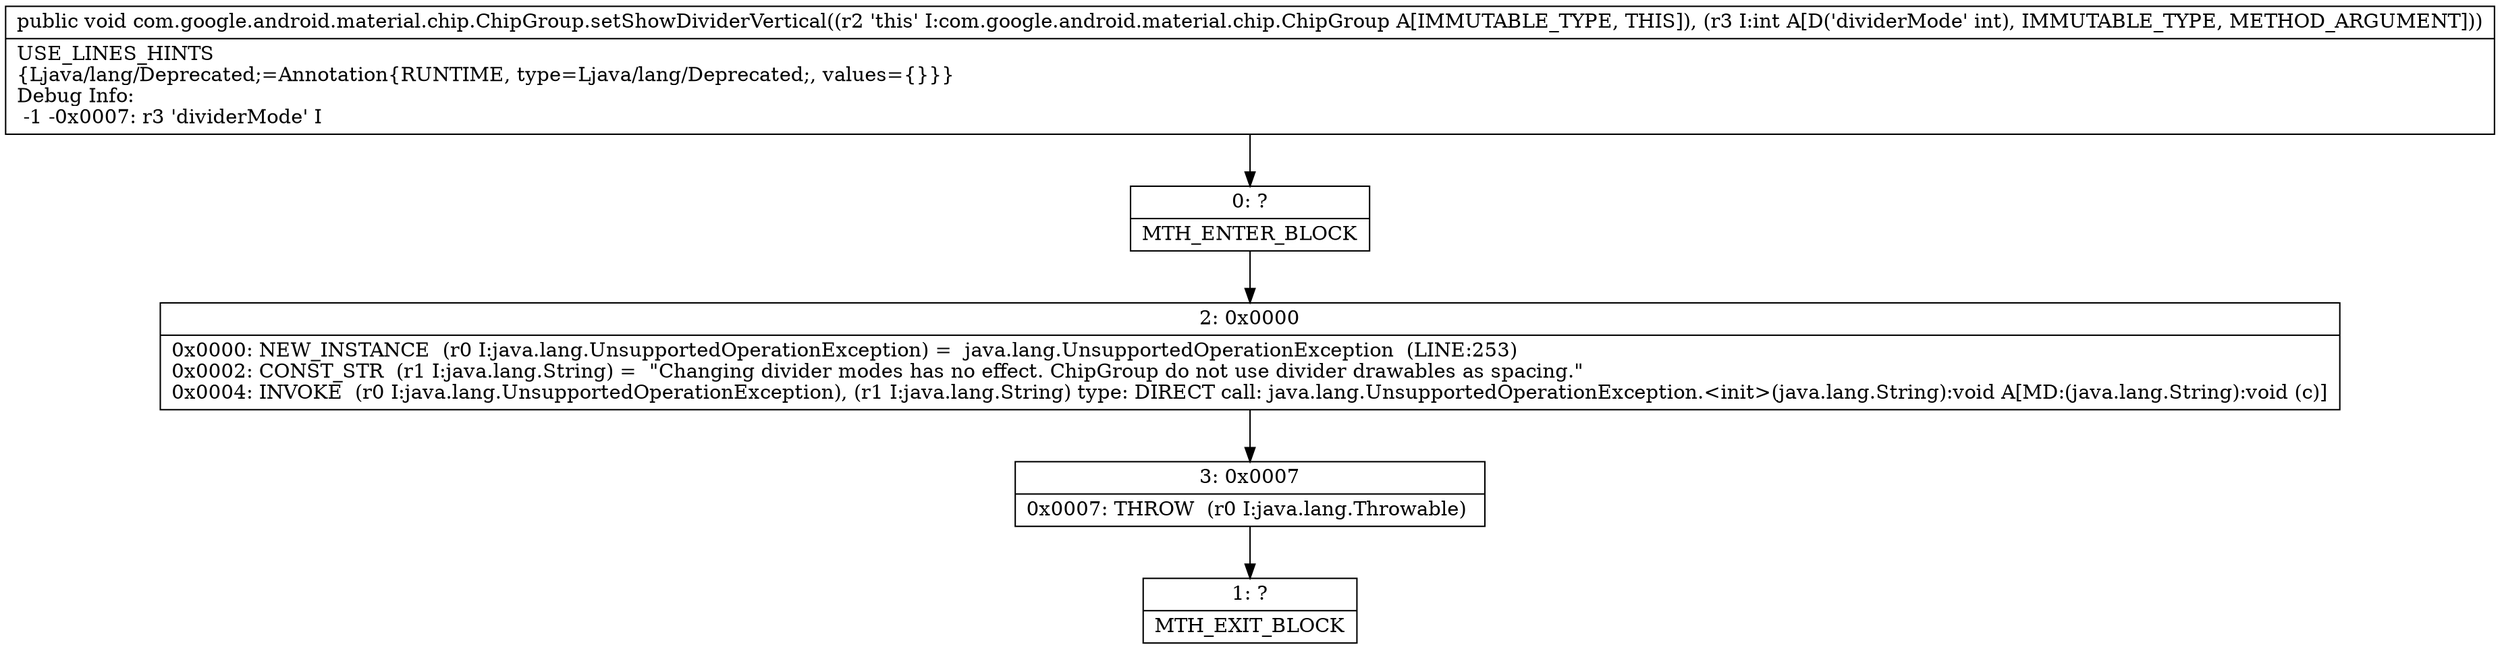digraph "CFG forcom.google.android.material.chip.ChipGroup.setShowDividerVertical(I)V" {
Node_0 [shape=record,label="{0\:\ ?|MTH_ENTER_BLOCK\l}"];
Node_2 [shape=record,label="{2\:\ 0x0000|0x0000: NEW_INSTANCE  (r0 I:java.lang.UnsupportedOperationException) =  java.lang.UnsupportedOperationException  (LINE:253)\l0x0002: CONST_STR  (r1 I:java.lang.String) =  \"Changing divider modes has no effect. ChipGroup do not use divider drawables as spacing.\" \l0x0004: INVOKE  (r0 I:java.lang.UnsupportedOperationException), (r1 I:java.lang.String) type: DIRECT call: java.lang.UnsupportedOperationException.\<init\>(java.lang.String):void A[MD:(java.lang.String):void (c)]\l}"];
Node_3 [shape=record,label="{3\:\ 0x0007|0x0007: THROW  (r0 I:java.lang.Throwable) \l}"];
Node_1 [shape=record,label="{1\:\ ?|MTH_EXIT_BLOCK\l}"];
MethodNode[shape=record,label="{public void com.google.android.material.chip.ChipGroup.setShowDividerVertical((r2 'this' I:com.google.android.material.chip.ChipGroup A[IMMUTABLE_TYPE, THIS]), (r3 I:int A[D('dividerMode' int), IMMUTABLE_TYPE, METHOD_ARGUMENT]))  | USE_LINES_HINTS\l\{Ljava\/lang\/Deprecated;=Annotation\{RUNTIME, type=Ljava\/lang\/Deprecated;, values=\{\}\}\}\lDebug Info:\l  \-1 \-0x0007: r3 'dividerMode' I\l}"];
MethodNode -> Node_0;Node_0 -> Node_2;
Node_2 -> Node_3;
Node_3 -> Node_1;
}

